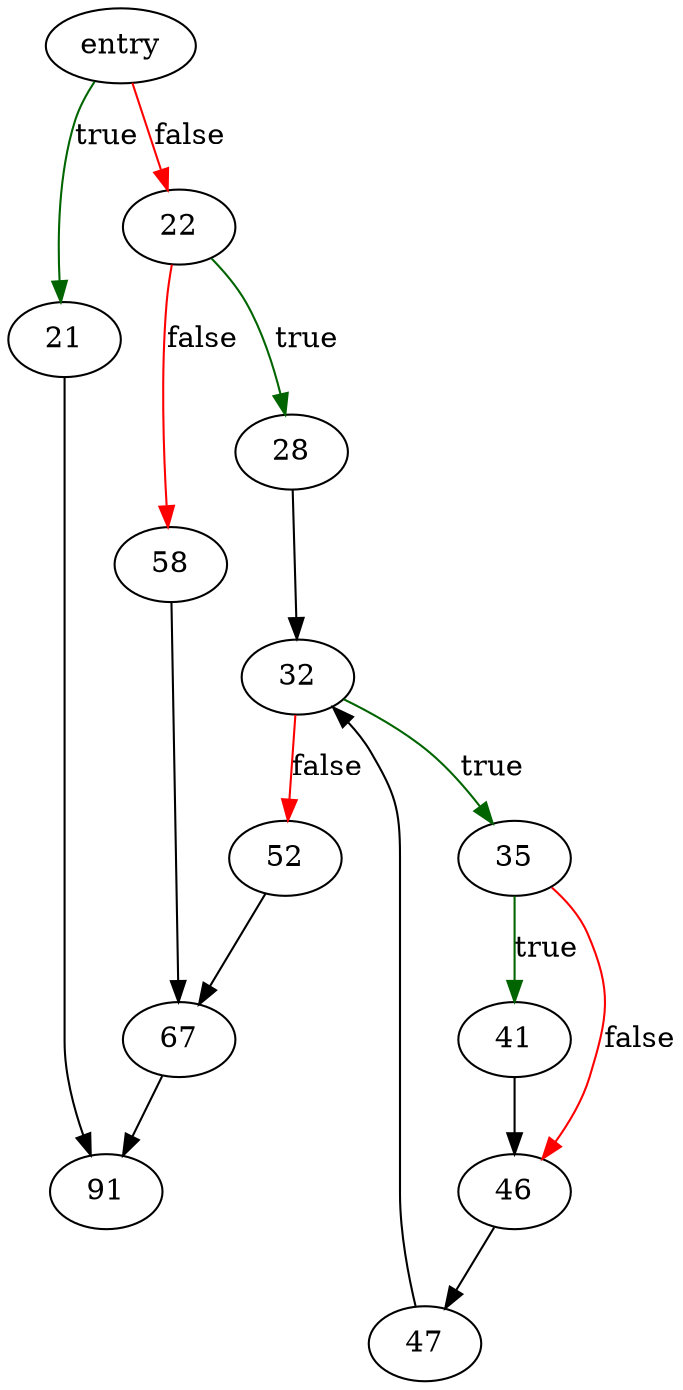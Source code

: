digraph "sqlite3ExprCacheStore" {
	// Node definitions.
	4 [label=entry];
	21;
	22;
	28;
	32;
	35;
	41;
	46;
	47;
	52;
	58;
	67;
	91;

	// Edge definitions.
	4 -> 21 [
		color=darkgreen
		label=true
	];
	4 -> 22 [
		color=red
		label=false
	];
	21 -> 91;
	22 -> 28 [
		color=darkgreen
		label=true
	];
	22 -> 58 [
		color=red
		label=false
	];
	28 -> 32;
	32 -> 35 [
		color=darkgreen
		label=true
	];
	32 -> 52 [
		color=red
		label=false
	];
	35 -> 41 [
		color=darkgreen
		label=true
	];
	35 -> 46 [
		color=red
		label=false
	];
	41 -> 46;
	46 -> 47;
	47 -> 32;
	52 -> 67;
	58 -> 67;
	67 -> 91;
}
